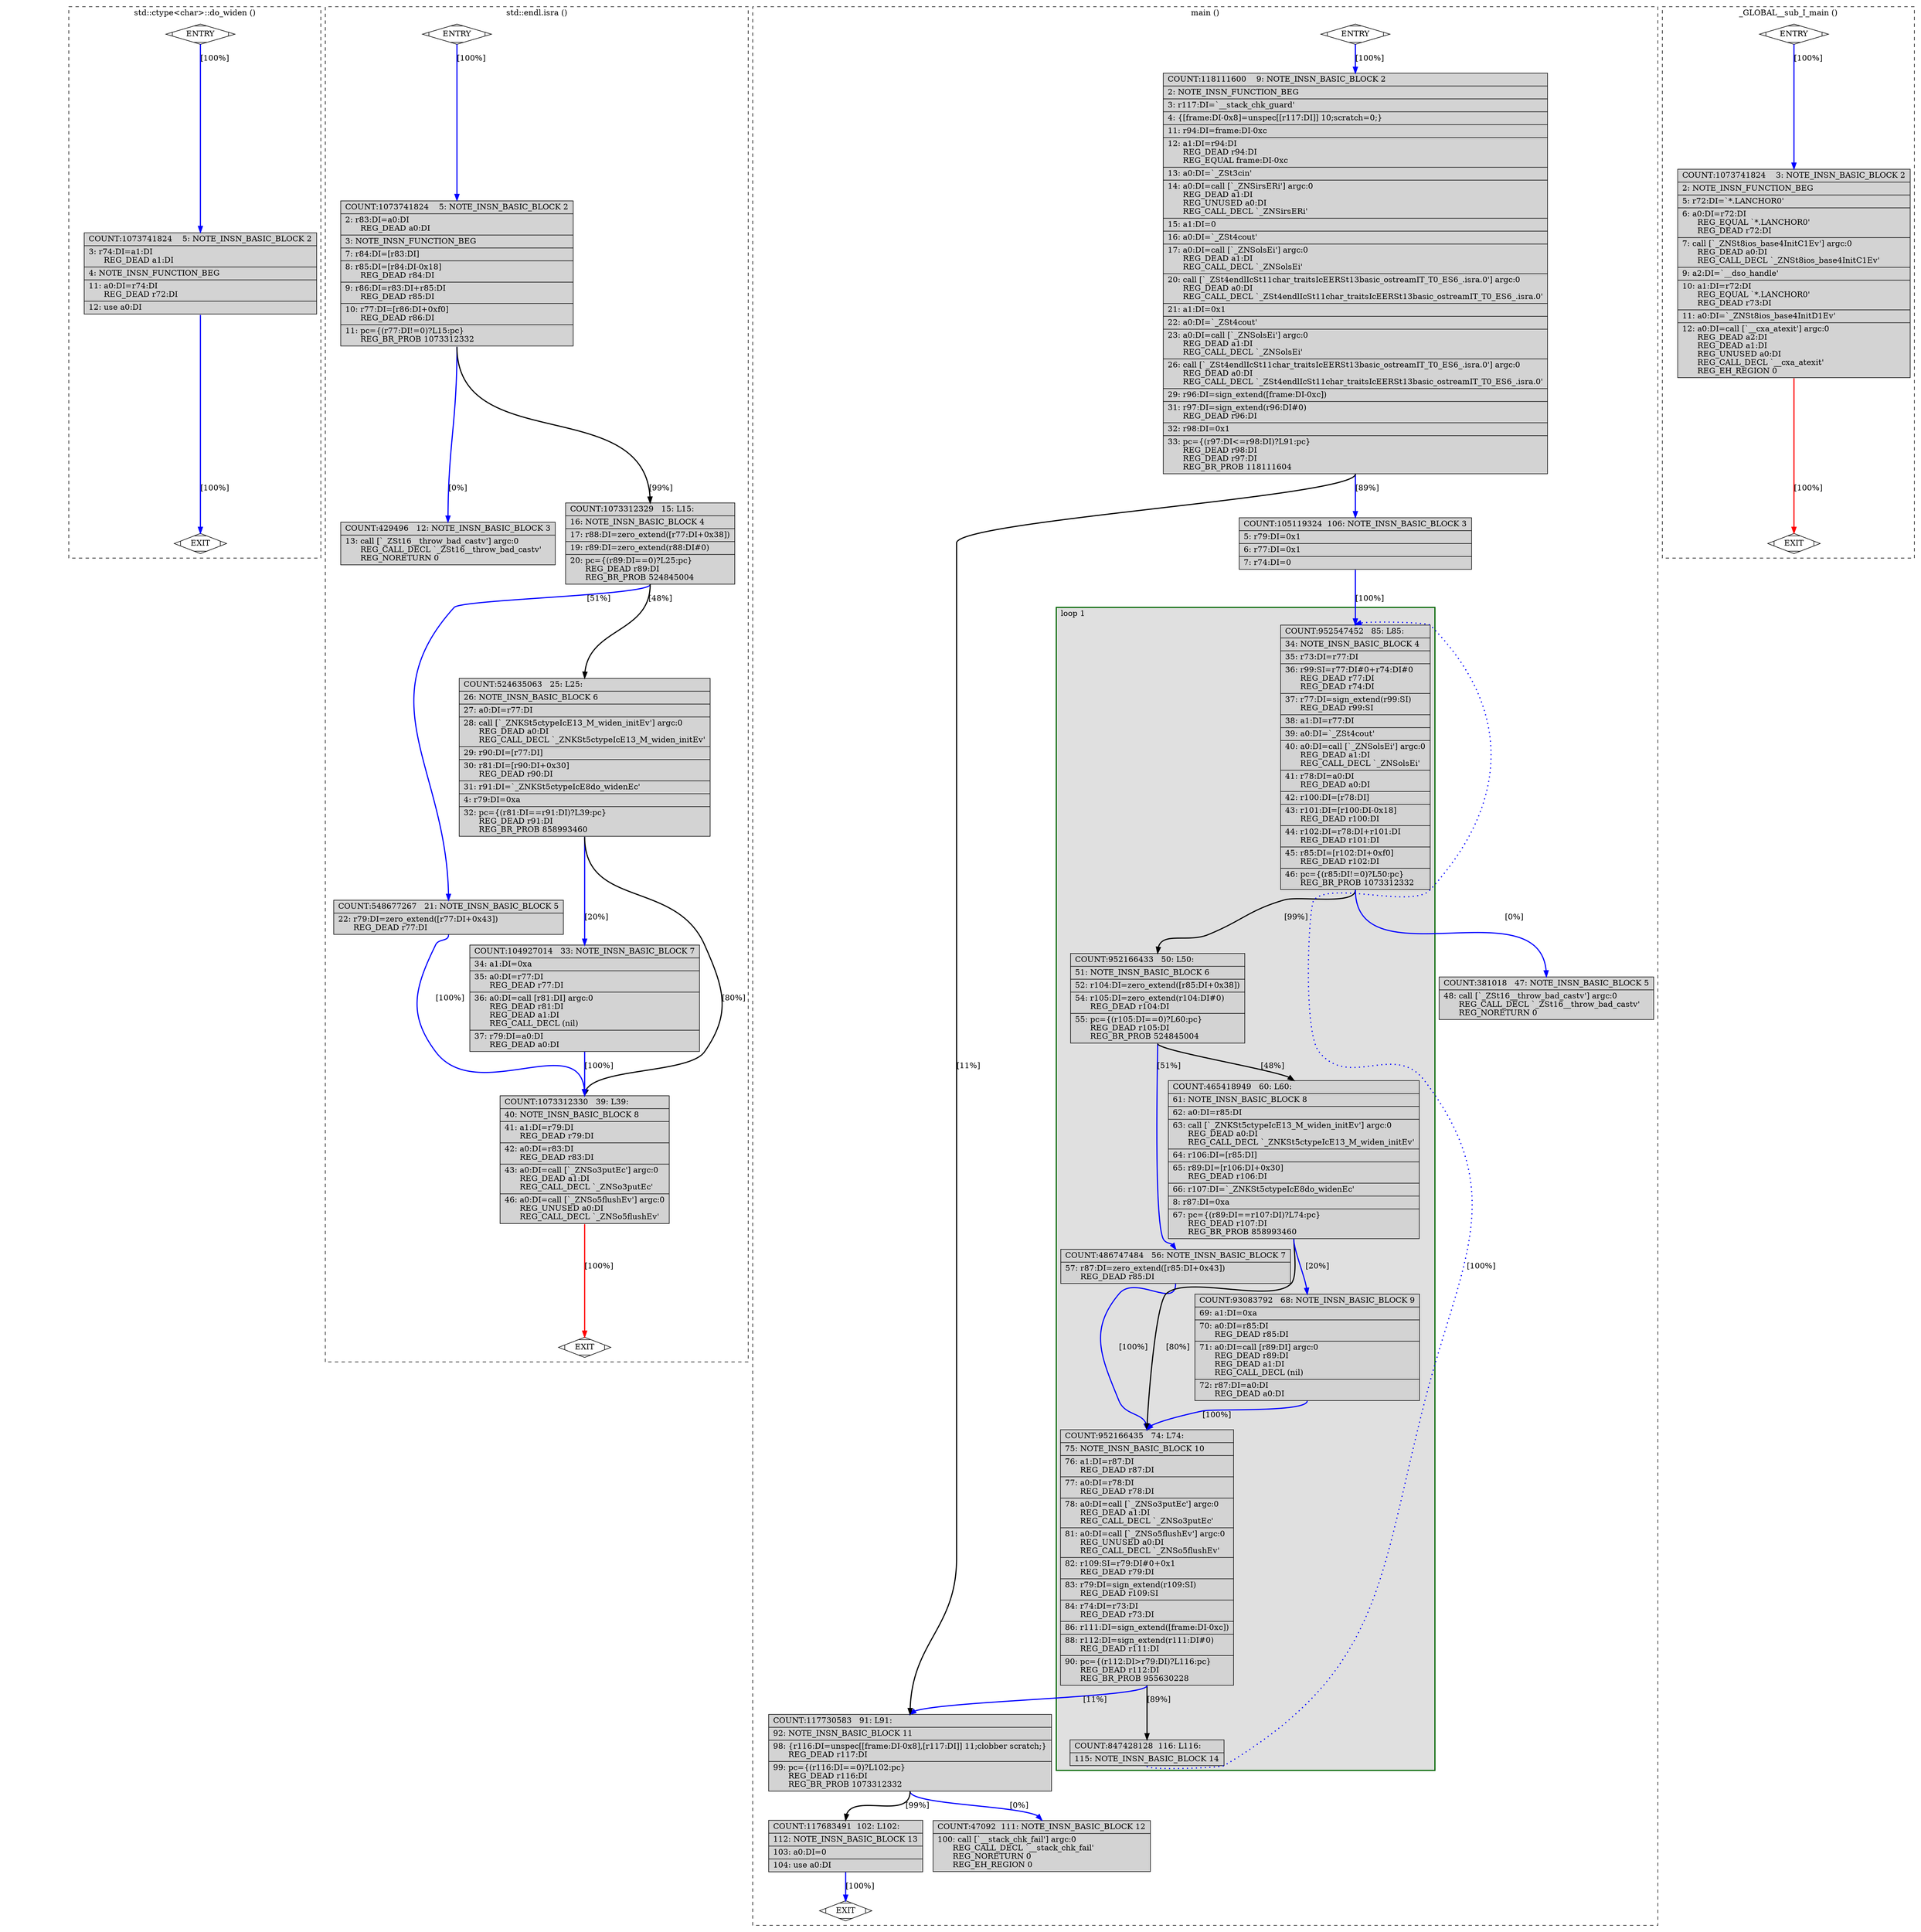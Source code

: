digraph "cfg_analysis/O2/fibonacci_O2-Fibonacci.cpp.263r.loop2_init" {
overlap=false;
subgraph "cluster_std::ctype<char>::do_widen" {
	style="dashed";
	color="black";
	label="std::ctype<char>::do_widen ()";
	fn_1561_basic_block_0 [shape=Mdiamond,style=filled,fillcolor=white,label="ENTRY"];

	fn_1561_basic_block_1 [shape=Mdiamond,style=filled,fillcolor=white,label="EXIT"];

	fn_1561_basic_block_2 [shape=record,style=filled,fillcolor=lightgrey,label="{COUNT:1073741824\ \ \ \ 5:\ NOTE_INSN_BASIC_BLOCK\ 2\l\
|\ \ \ \ 3:\ r74:DI=a1:DI\l\
\ \ \ \ \ \ REG_DEAD\ a1:DI\l\
|\ \ \ \ 4:\ NOTE_INSN_FUNCTION_BEG\l\
|\ \ \ 11:\ a0:DI=r74:DI\l\
\ \ \ \ \ \ REG_DEAD\ r72:DI\l\
|\ \ \ 12:\ use\ a0:DI\l\
}"];

	fn_1561_basic_block_0:s -> fn_1561_basic_block_2:n [style="solid,bold",color=blue,weight=100,constraint=true,label="[100%]"];
	fn_1561_basic_block_2:s -> fn_1561_basic_block_1:n [style="solid,bold",color=blue,weight=100,constraint=true,label="[100%]"];
	fn_1561_basic_block_0:s -> fn_1561_basic_block_1:n [style="invis",constraint=true];
}
subgraph "cluster_std::endl.isra" {
	style="dashed";
	color="black";
	label="std::endl.isra ()";
	fn_2298_basic_block_0 [shape=Mdiamond,style=filled,fillcolor=white,label="ENTRY"];

	fn_2298_basic_block_1 [shape=Mdiamond,style=filled,fillcolor=white,label="EXIT"];

	fn_2298_basic_block_2 [shape=record,style=filled,fillcolor=lightgrey,label="{COUNT:1073741824\ \ \ \ 5:\ NOTE_INSN_BASIC_BLOCK\ 2\l\
|\ \ \ \ 2:\ r83:DI=a0:DI\l\
\ \ \ \ \ \ REG_DEAD\ a0:DI\l\
|\ \ \ \ 3:\ NOTE_INSN_FUNCTION_BEG\l\
|\ \ \ \ 7:\ r84:DI=[r83:DI]\l\
|\ \ \ \ 8:\ r85:DI=[r84:DI-0x18]\l\
\ \ \ \ \ \ REG_DEAD\ r84:DI\l\
|\ \ \ \ 9:\ r86:DI=r83:DI+r85:DI\l\
\ \ \ \ \ \ REG_DEAD\ r85:DI\l\
|\ \ \ 10:\ r77:DI=[r86:DI+0xf0]\l\
\ \ \ \ \ \ REG_DEAD\ r86:DI\l\
|\ \ \ 11:\ pc=\{(r77:DI!=0)?L15:pc\}\l\
\ \ \ \ \ \ REG_BR_PROB\ 1073312332\l\
}"];

	fn_2298_basic_block_3 [shape=record,style=filled,fillcolor=lightgrey,label="{COUNT:429496\ \ \ 12:\ NOTE_INSN_BASIC_BLOCK\ 3\l\
|\ \ \ 13:\ call\ [`_ZSt16__throw_bad_castv']\ argc:0\l\
\ \ \ \ \ \ REG_CALL_DECL\ `_ZSt16__throw_bad_castv'\l\
\ \ \ \ \ \ REG_NORETURN\ 0\l\
}"];

	fn_2298_basic_block_4 [shape=record,style=filled,fillcolor=lightgrey,label="{COUNT:1073312329\ \ \ 15:\ L15:\l\
|\ \ \ 16:\ NOTE_INSN_BASIC_BLOCK\ 4\l\
|\ \ \ 17:\ r88:DI=zero_extend([r77:DI+0x38])\l\
|\ \ \ 19:\ r89:DI=zero_extend(r88:DI#0)\l\
|\ \ \ 20:\ pc=\{(r89:DI==0)?L25:pc\}\l\
\ \ \ \ \ \ REG_DEAD\ r89:DI\l\
\ \ \ \ \ \ REG_BR_PROB\ 524845004\l\
}"];

	fn_2298_basic_block_5 [shape=record,style=filled,fillcolor=lightgrey,label="{COUNT:548677267\ \ \ 21:\ NOTE_INSN_BASIC_BLOCK\ 5\l\
|\ \ \ 22:\ r79:DI=zero_extend([r77:DI+0x43])\l\
\ \ \ \ \ \ REG_DEAD\ r77:DI\l\
}"];

	fn_2298_basic_block_6 [shape=record,style=filled,fillcolor=lightgrey,label="{COUNT:524635063\ \ \ 25:\ L25:\l\
|\ \ \ 26:\ NOTE_INSN_BASIC_BLOCK\ 6\l\
|\ \ \ 27:\ a0:DI=r77:DI\l\
|\ \ \ 28:\ call\ [`_ZNKSt5ctypeIcE13_M_widen_initEv']\ argc:0\l\
\ \ \ \ \ \ REG_DEAD\ a0:DI\l\
\ \ \ \ \ \ REG_CALL_DECL\ `_ZNKSt5ctypeIcE13_M_widen_initEv'\l\
|\ \ \ 29:\ r90:DI=[r77:DI]\l\
|\ \ \ 30:\ r81:DI=[r90:DI+0x30]\l\
\ \ \ \ \ \ REG_DEAD\ r90:DI\l\
|\ \ \ 31:\ r91:DI=`_ZNKSt5ctypeIcE8do_widenEc'\l\
|\ \ \ \ 4:\ r79:DI=0xa\l\
|\ \ \ 32:\ pc=\{(r81:DI==r91:DI)?L39:pc\}\l\
\ \ \ \ \ \ REG_DEAD\ r91:DI\l\
\ \ \ \ \ \ REG_BR_PROB\ 858993460\l\
}"];

	fn_2298_basic_block_7 [shape=record,style=filled,fillcolor=lightgrey,label="{COUNT:104927014\ \ \ 33:\ NOTE_INSN_BASIC_BLOCK\ 7\l\
|\ \ \ 34:\ a1:DI=0xa\l\
|\ \ \ 35:\ a0:DI=r77:DI\l\
\ \ \ \ \ \ REG_DEAD\ r77:DI\l\
|\ \ \ 36:\ a0:DI=call\ [r81:DI]\ argc:0\l\
\ \ \ \ \ \ REG_DEAD\ r81:DI\l\
\ \ \ \ \ \ REG_DEAD\ a1:DI\l\
\ \ \ \ \ \ REG_CALL_DECL\ (nil)\l\
|\ \ \ 37:\ r79:DI=a0:DI\l\
\ \ \ \ \ \ REG_DEAD\ a0:DI\l\
}"];

	fn_2298_basic_block_8 [shape=record,style=filled,fillcolor=lightgrey,label="{COUNT:1073312330\ \ \ 39:\ L39:\l\
|\ \ \ 40:\ NOTE_INSN_BASIC_BLOCK\ 8\l\
|\ \ \ 41:\ a1:DI=r79:DI\l\
\ \ \ \ \ \ REG_DEAD\ r79:DI\l\
|\ \ \ 42:\ a0:DI=r83:DI\l\
\ \ \ \ \ \ REG_DEAD\ r83:DI\l\
|\ \ \ 43:\ a0:DI=call\ [`_ZNSo3putEc']\ argc:0\l\
\ \ \ \ \ \ REG_DEAD\ a1:DI\l\
\ \ \ \ \ \ REG_CALL_DECL\ `_ZNSo3putEc'\l\
|\ \ \ 46:\ a0:DI=call\ [`_ZNSo5flushEv']\ argc:0\l\
\ \ \ \ \ \ REG_UNUSED\ a0:DI\l\
\ \ \ \ \ \ REG_CALL_DECL\ `_ZNSo5flushEv'\l\
}"];

	fn_2298_basic_block_0:s -> fn_2298_basic_block_2:n [style="solid,bold",color=blue,weight=100,constraint=true,label="[100%]"];
	fn_2298_basic_block_2:s -> fn_2298_basic_block_3:n [style="solid,bold",color=blue,weight=100,constraint=true,label="[0%]"];
	fn_2298_basic_block_2:s -> fn_2298_basic_block_4:n [style="solid,bold",color=black,weight=10,constraint=true,label="[99%]"];
	fn_2298_basic_block_4:s -> fn_2298_basic_block_5:n [style="solid,bold",color=blue,weight=100,constraint=true,label="[51%]"];
	fn_2298_basic_block_4:s -> fn_2298_basic_block_6:n [style="solid,bold",color=black,weight=10,constraint=true,label="[48%]"];
	fn_2298_basic_block_5:s -> fn_2298_basic_block_8:n [style="solid,bold",color=blue,weight=100,constraint=true,label="[100%]"];
	fn_2298_basic_block_6:s -> fn_2298_basic_block_8:n [style="solid,bold",color=black,weight=10,constraint=true,label="[80%]"];
	fn_2298_basic_block_6:s -> fn_2298_basic_block_7:n [style="solid,bold",color=blue,weight=100,constraint=true,label="[20%]"];
	fn_2298_basic_block_7:s -> fn_2298_basic_block_8:n [style="solid,bold",color=blue,weight=100,constraint=true,label="[100%]"];
	fn_2298_basic_block_8:s -> fn_2298_basic_block_1:n [style="solid,bold",color=red,weight=10,constraint=true,label="[100%]"];
	fn_2298_basic_block_0:s -> fn_2298_basic_block_1:n [style="invis",constraint=true];
}
subgraph "cluster_main" {
	style="dashed";
	color="black";
	label="main ()";
	subgraph cluster_1808_1 {
	style="filled";
	color="darkgreen";
	fillcolor="grey88";
	label="loop 1";
	labeljust=l;
	penwidth=2;
	fn_1808_basic_block_4 [shape=record,style=filled,fillcolor=lightgrey,label="{COUNT:952547452\ \ \ 85:\ L85:\l\
|\ \ \ 34:\ NOTE_INSN_BASIC_BLOCK\ 4\l\
|\ \ \ 35:\ r73:DI=r77:DI\l\
|\ \ \ 36:\ r99:SI=r77:DI#0+r74:DI#0\l\
\ \ \ \ \ \ REG_DEAD\ r77:DI\l\
\ \ \ \ \ \ REG_DEAD\ r74:DI\l\
|\ \ \ 37:\ r77:DI=sign_extend(r99:SI)\l\
\ \ \ \ \ \ REG_DEAD\ r99:SI\l\
|\ \ \ 38:\ a1:DI=r77:DI\l\
|\ \ \ 39:\ a0:DI=`_ZSt4cout'\l\
|\ \ \ 40:\ a0:DI=call\ [`_ZNSolsEi']\ argc:0\l\
\ \ \ \ \ \ REG_DEAD\ a1:DI\l\
\ \ \ \ \ \ REG_CALL_DECL\ `_ZNSolsEi'\l\
|\ \ \ 41:\ r78:DI=a0:DI\l\
\ \ \ \ \ \ REG_DEAD\ a0:DI\l\
|\ \ \ 42:\ r100:DI=[r78:DI]\l\
|\ \ \ 43:\ r101:DI=[r100:DI-0x18]\l\
\ \ \ \ \ \ REG_DEAD\ r100:DI\l\
|\ \ \ 44:\ r102:DI=r78:DI+r101:DI\l\
\ \ \ \ \ \ REG_DEAD\ r101:DI\l\
|\ \ \ 45:\ r85:DI=[r102:DI+0xf0]\l\
\ \ \ \ \ \ REG_DEAD\ r102:DI\l\
|\ \ \ 46:\ pc=\{(r85:DI!=0)?L50:pc\}\l\
\ \ \ \ \ \ REG_BR_PROB\ 1073312332\l\
}"];

	fn_1808_basic_block_6 [shape=record,style=filled,fillcolor=lightgrey,label="{COUNT:952166433\ \ \ 50:\ L50:\l\
|\ \ \ 51:\ NOTE_INSN_BASIC_BLOCK\ 6\l\
|\ \ \ 52:\ r104:DI=zero_extend([r85:DI+0x38])\l\
|\ \ \ 54:\ r105:DI=zero_extend(r104:DI#0)\l\
\ \ \ \ \ \ REG_DEAD\ r104:DI\l\
|\ \ \ 55:\ pc=\{(r105:DI==0)?L60:pc\}\l\
\ \ \ \ \ \ REG_DEAD\ r105:DI\l\
\ \ \ \ \ \ REG_BR_PROB\ 524845004\l\
}"];

	fn_1808_basic_block_7 [shape=record,style=filled,fillcolor=lightgrey,label="{COUNT:486747484\ \ \ 56:\ NOTE_INSN_BASIC_BLOCK\ 7\l\
|\ \ \ 57:\ r87:DI=zero_extend([r85:DI+0x43])\l\
\ \ \ \ \ \ REG_DEAD\ r85:DI\l\
}"];

	fn_1808_basic_block_8 [shape=record,style=filled,fillcolor=lightgrey,label="{COUNT:465418949\ \ \ 60:\ L60:\l\
|\ \ \ 61:\ NOTE_INSN_BASIC_BLOCK\ 8\l\
|\ \ \ 62:\ a0:DI=r85:DI\l\
|\ \ \ 63:\ call\ [`_ZNKSt5ctypeIcE13_M_widen_initEv']\ argc:0\l\
\ \ \ \ \ \ REG_DEAD\ a0:DI\l\
\ \ \ \ \ \ REG_CALL_DECL\ `_ZNKSt5ctypeIcE13_M_widen_initEv'\l\
|\ \ \ 64:\ r106:DI=[r85:DI]\l\
|\ \ \ 65:\ r89:DI=[r106:DI+0x30]\l\
\ \ \ \ \ \ REG_DEAD\ r106:DI\l\
|\ \ \ 66:\ r107:DI=`_ZNKSt5ctypeIcE8do_widenEc'\l\
|\ \ \ \ 8:\ r87:DI=0xa\l\
|\ \ \ 67:\ pc=\{(r89:DI==r107:DI)?L74:pc\}\l\
\ \ \ \ \ \ REG_DEAD\ r107:DI\l\
\ \ \ \ \ \ REG_BR_PROB\ 858993460\l\
}"];

	fn_1808_basic_block_10 [shape=record,style=filled,fillcolor=lightgrey,label="{COUNT:952166435\ \ \ 74:\ L74:\l\
|\ \ \ 75:\ NOTE_INSN_BASIC_BLOCK\ 10\l\
|\ \ \ 76:\ a1:DI=r87:DI\l\
\ \ \ \ \ \ REG_DEAD\ r87:DI\l\
|\ \ \ 77:\ a0:DI=r78:DI\l\
\ \ \ \ \ \ REG_DEAD\ r78:DI\l\
|\ \ \ 78:\ a0:DI=call\ [`_ZNSo3putEc']\ argc:0\l\
\ \ \ \ \ \ REG_DEAD\ a1:DI\l\
\ \ \ \ \ \ REG_CALL_DECL\ `_ZNSo3putEc'\l\
|\ \ \ 81:\ a0:DI=call\ [`_ZNSo5flushEv']\ argc:0\l\
\ \ \ \ \ \ REG_UNUSED\ a0:DI\l\
\ \ \ \ \ \ REG_CALL_DECL\ `_ZNSo5flushEv'\l\
|\ \ \ 82:\ r109:SI=r79:DI#0+0x1\l\
\ \ \ \ \ \ REG_DEAD\ r79:DI\l\
|\ \ \ 83:\ r79:DI=sign_extend(r109:SI)\l\
\ \ \ \ \ \ REG_DEAD\ r109:SI\l\
|\ \ \ 84:\ r74:DI=r73:DI\l\
\ \ \ \ \ \ REG_DEAD\ r73:DI\l\
|\ \ \ 86:\ r111:DI=sign_extend([frame:DI-0xc])\l\
|\ \ \ 88:\ r112:DI=sign_extend(r111:DI#0)\l\
\ \ \ \ \ \ REG_DEAD\ r111:DI\l\
|\ \ \ 90:\ pc=\{(r112:DI\>r79:DI)?L116:pc\}\l\
\ \ \ \ \ \ REG_DEAD\ r112:DI\l\
\ \ \ \ \ \ REG_BR_PROB\ 955630228\l\
}"];

	fn_1808_basic_block_9 [shape=record,style=filled,fillcolor=lightgrey,label="{COUNT:93083792\ \ \ 68:\ NOTE_INSN_BASIC_BLOCK\ 9\l\
|\ \ \ 69:\ a1:DI=0xa\l\
|\ \ \ 70:\ a0:DI=r85:DI\l\
\ \ \ \ \ \ REG_DEAD\ r85:DI\l\
|\ \ \ 71:\ a0:DI=call\ [r89:DI]\ argc:0\l\
\ \ \ \ \ \ REG_DEAD\ r89:DI\l\
\ \ \ \ \ \ REG_DEAD\ a1:DI\l\
\ \ \ \ \ \ REG_CALL_DECL\ (nil)\l\
|\ \ \ 72:\ r87:DI=a0:DI\l\
\ \ \ \ \ \ REG_DEAD\ a0:DI\l\
}"];

	fn_1808_basic_block_14 [shape=record,style=filled,fillcolor=lightgrey,label="{COUNT:847428128\ \ 116:\ L116:\l\
|\ \ 115:\ NOTE_INSN_BASIC_BLOCK\ 14\l\
}"];

	}
	fn_1808_basic_block_0 [shape=Mdiamond,style=filled,fillcolor=white,label="ENTRY"];

	fn_1808_basic_block_1 [shape=Mdiamond,style=filled,fillcolor=white,label="EXIT"];

	fn_1808_basic_block_2 [shape=record,style=filled,fillcolor=lightgrey,label="{COUNT:118111600\ \ \ \ 9:\ NOTE_INSN_BASIC_BLOCK\ 2\l\
|\ \ \ \ 2:\ NOTE_INSN_FUNCTION_BEG\l\
|\ \ \ \ 3:\ r117:DI=`__stack_chk_guard'\l\
|\ \ \ \ 4:\ \{[frame:DI-0x8]=unspec[[r117:DI]]\ 10;scratch=0;\}\l\
|\ \ \ 11:\ r94:DI=frame:DI-0xc\l\
|\ \ \ 12:\ a1:DI=r94:DI\l\
\ \ \ \ \ \ REG_DEAD\ r94:DI\l\
\ \ \ \ \ \ REG_EQUAL\ frame:DI-0xc\l\
|\ \ \ 13:\ a0:DI=`_ZSt3cin'\l\
|\ \ \ 14:\ a0:DI=call\ [`_ZNSirsERi']\ argc:0\l\
\ \ \ \ \ \ REG_DEAD\ a1:DI\l\
\ \ \ \ \ \ REG_UNUSED\ a0:DI\l\
\ \ \ \ \ \ REG_CALL_DECL\ `_ZNSirsERi'\l\
|\ \ \ 15:\ a1:DI=0\l\
|\ \ \ 16:\ a0:DI=`_ZSt4cout'\l\
|\ \ \ 17:\ a0:DI=call\ [`_ZNSolsEi']\ argc:0\l\
\ \ \ \ \ \ REG_DEAD\ a1:DI\l\
\ \ \ \ \ \ REG_CALL_DECL\ `_ZNSolsEi'\l\
|\ \ \ 20:\ call\ [`_ZSt4endlIcSt11char_traitsIcEERSt13basic_ostreamIT_T0_ES6_.isra.0']\ argc:0\l\
\ \ \ \ \ \ REG_DEAD\ a0:DI\l\
\ \ \ \ \ \ REG_CALL_DECL\ `_ZSt4endlIcSt11char_traitsIcEERSt13basic_ostreamIT_T0_ES6_.isra.0'\l\
|\ \ \ 21:\ a1:DI=0x1\l\
|\ \ \ 22:\ a0:DI=`_ZSt4cout'\l\
|\ \ \ 23:\ a0:DI=call\ [`_ZNSolsEi']\ argc:0\l\
\ \ \ \ \ \ REG_DEAD\ a1:DI\l\
\ \ \ \ \ \ REG_CALL_DECL\ `_ZNSolsEi'\l\
|\ \ \ 26:\ call\ [`_ZSt4endlIcSt11char_traitsIcEERSt13basic_ostreamIT_T0_ES6_.isra.0']\ argc:0\l\
\ \ \ \ \ \ REG_DEAD\ a0:DI\l\
\ \ \ \ \ \ REG_CALL_DECL\ `_ZSt4endlIcSt11char_traitsIcEERSt13basic_ostreamIT_T0_ES6_.isra.0'\l\
|\ \ \ 29:\ r96:DI=sign_extend([frame:DI-0xc])\l\
|\ \ \ 31:\ r97:DI=sign_extend(r96:DI#0)\l\
\ \ \ \ \ \ REG_DEAD\ r96:DI\l\
|\ \ \ 32:\ r98:DI=0x1\l\
|\ \ \ 33:\ pc=\{(r97:DI\<=r98:DI)?L91:pc\}\l\
\ \ \ \ \ \ REG_DEAD\ r98:DI\l\
\ \ \ \ \ \ REG_DEAD\ r97:DI\l\
\ \ \ \ \ \ REG_BR_PROB\ 118111604\l\
}"];

	fn_1808_basic_block_3 [shape=record,style=filled,fillcolor=lightgrey,label="{COUNT:105119324\ \ 106:\ NOTE_INSN_BASIC_BLOCK\ 3\l\
|\ \ \ \ 5:\ r79:DI=0x1\l\
|\ \ \ \ 6:\ r77:DI=0x1\l\
|\ \ \ \ 7:\ r74:DI=0\l\
}"];

	fn_1808_basic_block_5 [shape=record,style=filled,fillcolor=lightgrey,label="{COUNT:381018\ \ \ 47:\ NOTE_INSN_BASIC_BLOCK\ 5\l\
|\ \ \ 48:\ call\ [`_ZSt16__throw_bad_castv']\ argc:0\l\
\ \ \ \ \ \ REG_CALL_DECL\ `_ZSt16__throw_bad_castv'\l\
\ \ \ \ \ \ REG_NORETURN\ 0\l\
}"];

	fn_1808_basic_block_11 [shape=record,style=filled,fillcolor=lightgrey,label="{COUNT:117730583\ \ \ 91:\ L91:\l\
|\ \ \ 92:\ NOTE_INSN_BASIC_BLOCK\ 11\l\
|\ \ \ 98:\ \{r116:DI=unspec[[frame:DI-0x8],[r117:DI]]\ 11;clobber\ scratch;\}\l\
\ \ \ \ \ \ REG_DEAD\ r117:DI\l\
|\ \ \ 99:\ pc=\{(r116:DI==0)?L102:pc\}\l\
\ \ \ \ \ \ REG_DEAD\ r116:DI\l\
\ \ \ \ \ \ REG_BR_PROB\ 1073312332\l\
}"];

	fn_1808_basic_block_12 [shape=record,style=filled,fillcolor=lightgrey,label="{COUNT:47092\ \ 111:\ NOTE_INSN_BASIC_BLOCK\ 12\l\
|\ \ 100:\ call\ [`__stack_chk_fail']\ argc:0\l\
\ \ \ \ \ \ REG_CALL_DECL\ `__stack_chk_fail'\l\
\ \ \ \ \ \ REG_NORETURN\ 0\l\
\ \ \ \ \ \ REG_EH_REGION\ 0\l\
}"];

	fn_1808_basic_block_13 [shape=record,style=filled,fillcolor=lightgrey,label="{COUNT:117683491\ \ 102:\ L102:\l\
|\ \ 112:\ NOTE_INSN_BASIC_BLOCK\ 13\l\
|\ \ 103:\ a0:DI=0\l\
|\ \ 104:\ use\ a0:DI\l\
}"];

	fn_1808_basic_block_0:s -> fn_1808_basic_block_2:n [style="solid,bold",color=blue,weight=100,constraint=true,label="[100%]"];
	fn_1808_basic_block_2:s -> fn_1808_basic_block_3:n [style="solid,bold",color=blue,weight=100,constraint=true,label="[89%]"];
	fn_1808_basic_block_2:s -> fn_1808_basic_block_11:n [style="solid,bold",color=black,weight=10,constraint=true,label="[11%]"];
	fn_1808_basic_block_3:s -> fn_1808_basic_block_4:n [style="solid,bold",color=blue,weight=100,constraint=true,label="[100%]"];
	fn_1808_basic_block_4:s -> fn_1808_basic_block_5:n [style="solid,bold",color=blue,weight=100,constraint=true,label="[0%]"];
	fn_1808_basic_block_4:s -> fn_1808_basic_block_6:n [style="solid,bold",color=black,weight=10,constraint=true,label="[99%]"];
	fn_1808_basic_block_6:s -> fn_1808_basic_block_7:n [style="solid,bold",color=blue,weight=100,constraint=true,label="[51%]"];
	fn_1808_basic_block_6:s -> fn_1808_basic_block_8:n [style="solid,bold",color=black,weight=10,constraint=true,label="[48%]"];
	fn_1808_basic_block_7:s -> fn_1808_basic_block_10:n [style="solid,bold",color=blue,weight=100,constraint=true,label="[100%]"];
	fn_1808_basic_block_8:s -> fn_1808_basic_block_10:n [style="solid,bold",color=black,weight=10,constraint=true,label="[80%]"];
	fn_1808_basic_block_8:s -> fn_1808_basic_block_9:n [style="solid,bold",color=blue,weight=100,constraint=true,label="[20%]"];
	fn_1808_basic_block_9:s -> fn_1808_basic_block_10:n [style="solid,bold",color=blue,weight=100,constraint=true,label="[100%]"];
	fn_1808_basic_block_10:s -> fn_1808_basic_block_14:n [style="solid,bold",color=black,weight=10,constraint=true,label="[89%]"];
	fn_1808_basic_block_10:s -> fn_1808_basic_block_11:n [style="solid,bold",color=blue,weight=100,constraint=true,label="[11%]"];
	fn_1808_basic_block_14:s -> fn_1808_basic_block_4:n [style="dotted,bold",color=blue,weight=10,constraint=false,label="[100%]"];
	fn_1808_basic_block_11:s -> fn_1808_basic_block_13:n [style="solid,bold",color=black,weight=10,constraint=true,label="[99%]"];
	fn_1808_basic_block_11:s -> fn_1808_basic_block_12:n [style="solid,bold",color=blue,weight=100,constraint=true,label="[0%]"];
	fn_1808_basic_block_13:s -> fn_1808_basic_block_1:n [style="solid,bold",color=blue,weight=100,constraint=true,label="[100%]"];
	fn_1808_basic_block_0:s -> fn_1808_basic_block_1:n [style="invis",constraint=true];
}
subgraph "cluster__GLOBAL__sub_I_main" {
	style="dashed";
	color="black";
	label="_GLOBAL__sub_I_main ()";
	fn_2295_basic_block_0 [shape=Mdiamond,style=filled,fillcolor=white,label="ENTRY"];

	fn_2295_basic_block_1 [shape=Mdiamond,style=filled,fillcolor=white,label="EXIT"];

	fn_2295_basic_block_2 [shape=record,style=filled,fillcolor=lightgrey,label="{COUNT:1073741824\ \ \ \ 3:\ NOTE_INSN_BASIC_BLOCK\ 2\l\
|\ \ \ \ 2:\ NOTE_INSN_FUNCTION_BEG\l\
|\ \ \ \ 5:\ r72:DI=`*.LANCHOR0'\l\
|\ \ \ \ 6:\ a0:DI=r72:DI\l\
\ \ \ \ \ \ REG_EQUAL\ `*.LANCHOR0'\l\
\ \ \ \ \ \ REG_DEAD\ r72:DI\l\
|\ \ \ \ 7:\ call\ [`_ZNSt8ios_base4InitC1Ev']\ argc:0\l\
\ \ \ \ \ \ REG_DEAD\ a0:DI\l\
\ \ \ \ \ \ REG_CALL_DECL\ `_ZNSt8ios_base4InitC1Ev'\l\
|\ \ \ \ 9:\ a2:DI=`__dso_handle'\l\
|\ \ \ 10:\ a1:DI=r72:DI\l\
\ \ \ \ \ \ REG_EQUAL\ `*.LANCHOR0'\l\
\ \ \ \ \ \ REG_DEAD\ r73:DI\l\
|\ \ \ 11:\ a0:DI=`_ZNSt8ios_base4InitD1Ev'\l\
|\ \ \ 12:\ a0:DI=call\ [`__cxa_atexit']\ argc:0\l\
\ \ \ \ \ \ REG_DEAD\ a2:DI\l\
\ \ \ \ \ \ REG_DEAD\ a1:DI\l\
\ \ \ \ \ \ REG_UNUSED\ a0:DI\l\
\ \ \ \ \ \ REG_CALL_DECL\ `__cxa_atexit'\l\
\ \ \ \ \ \ REG_EH_REGION\ 0\l\
}"];

	fn_2295_basic_block_0:s -> fn_2295_basic_block_2:n [style="solid,bold",color=blue,weight=100,constraint=true,label="[100%]"];
	fn_2295_basic_block_2:s -> fn_2295_basic_block_1:n [style="solid,bold",color=red,weight=10,constraint=true,label="[100%]"];
	fn_2295_basic_block_0:s -> fn_2295_basic_block_1:n [style="invis",constraint=true];
}
}
